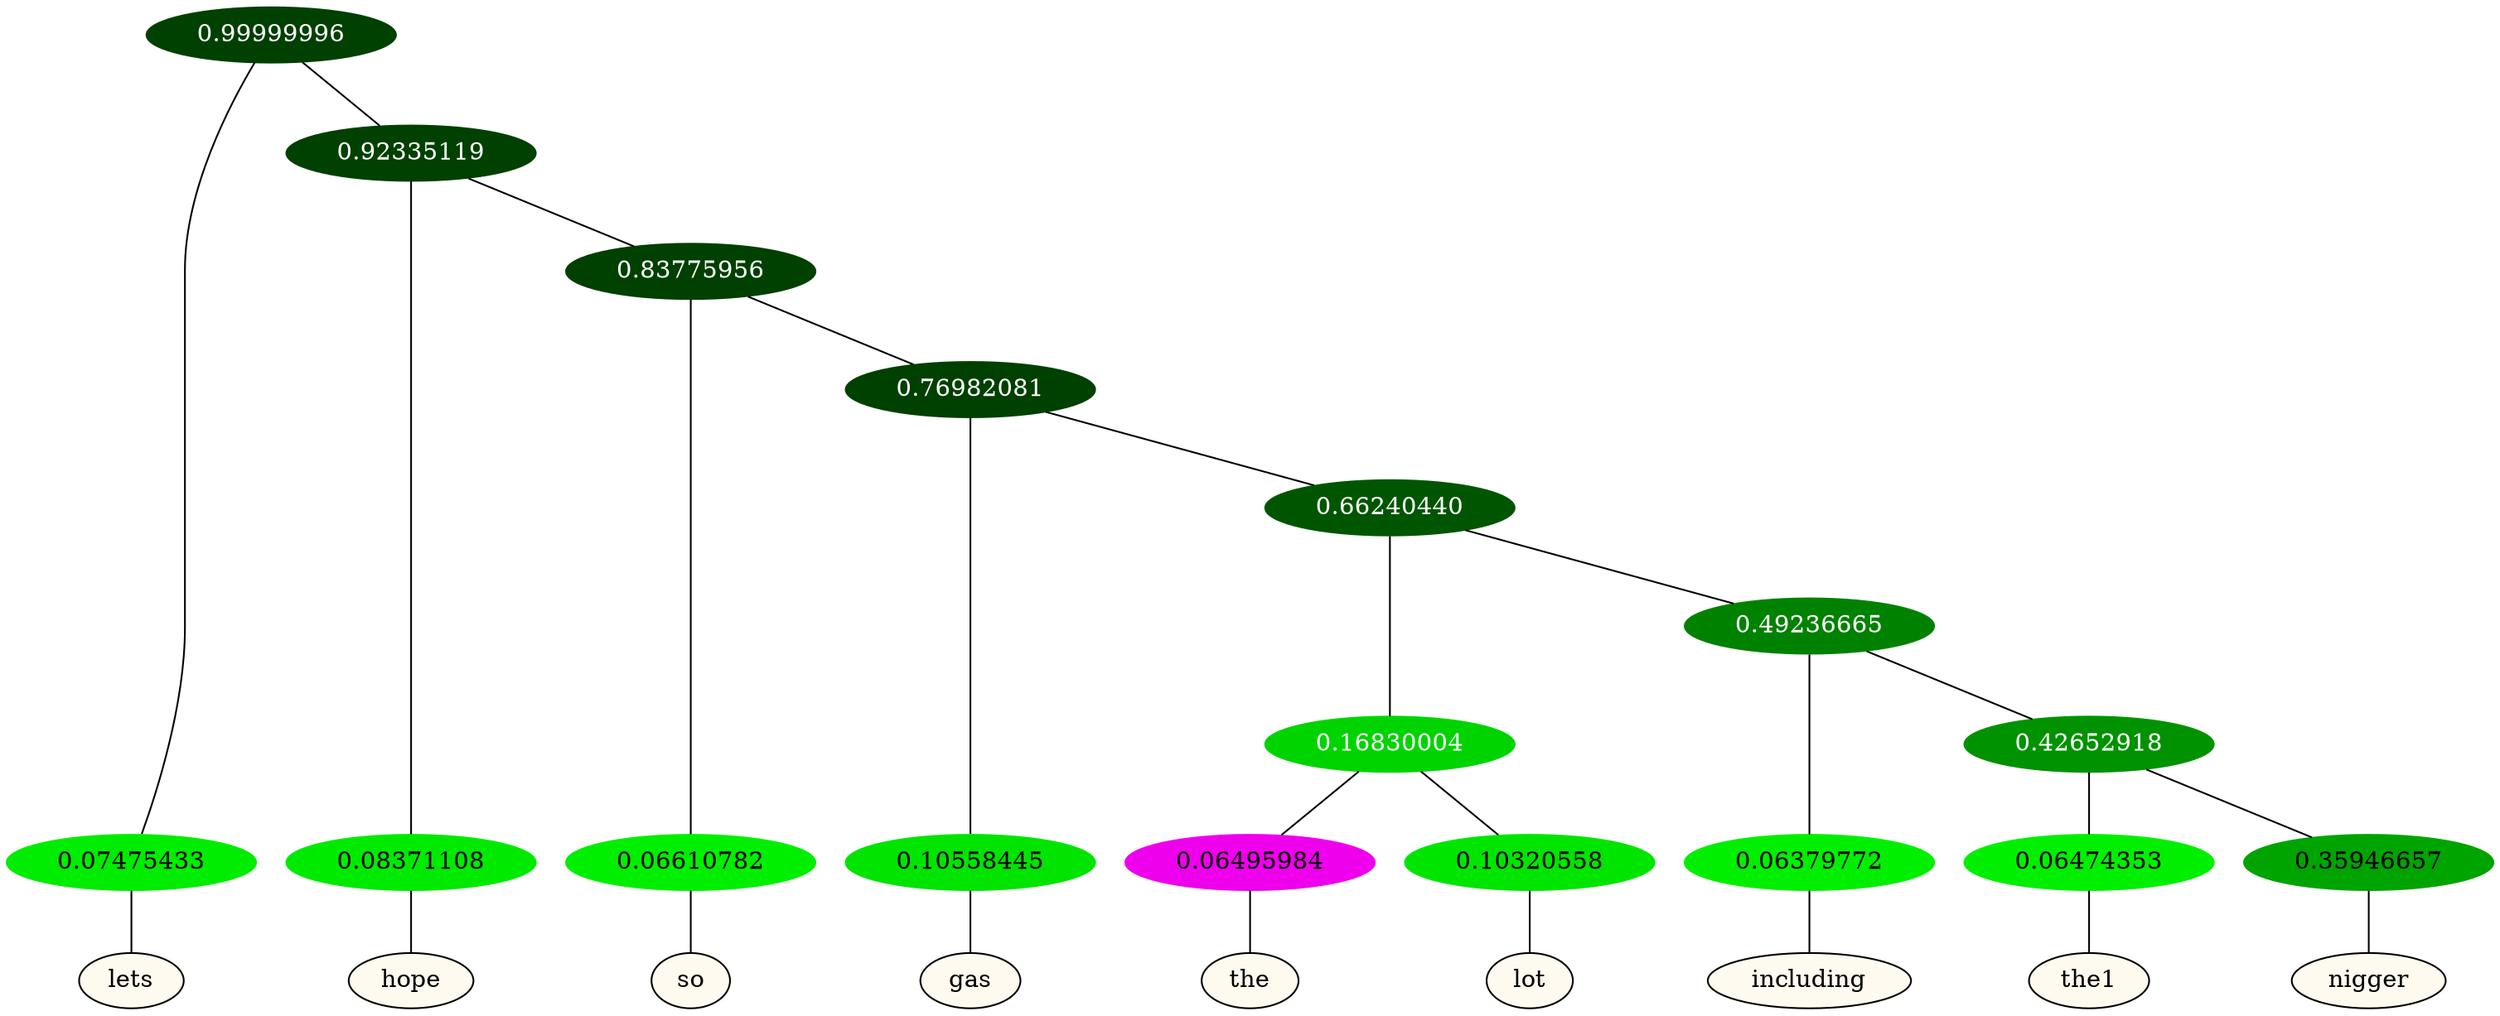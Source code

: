 graph {
	node [format=png height=0.15 nodesep=0.001 ordering=out overlap=prism overlap_scaling=0.01 ranksep=0.001 ratio=0.2 style=filled width=0.15]
	{
		rank=same
		a_w_1 [label=lets color=black fillcolor=floralwhite style="filled,solid"]
		a_w_3 [label=hope color=black fillcolor=floralwhite style="filled,solid"]
		a_w_5 [label=so color=black fillcolor=floralwhite style="filled,solid"]
		a_w_7 [label=gas color=black fillcolor=floralwhite style="filled,solid"]
		a_w_11 [label=the color=black fillcolor=floralwhite style="filled,solid"]
		a_w_12 [label=lot color=black fillcolor=floralwhite style="filled,solid"]
		a_w_13 [label=including color=black fillcolor=floralwhite style="filled,solid"]
		a_w_15 [label=the1 color=black fillcolor=floralwhite style="filled,solid"]
		a_w_16 [label=nigger color=black fillcolor=floralwhite style="filled,solid"]
	}
	a_n_1 -- a_w_1
	a_n_3 -- a_w_3
	a_n_5 -- a_w_5
	a_n_7 -- a_w_7
	a_n_11 -- a_w_11
	a_n_12 -- a_w_12
	a_n_13 -- a_w_13
	a_n_15 -- a_w_15
	a_n_16 -- a_w_16
	{
		rank=same
		a_n_1 [label=0.07475433 color="0.334 1.000 0.925" fontcolor=black]
		a_n_3 [label=0.08371108 color="0.334 1.000 0.916" fontcolor=black]
		a_n_5 [label=0.06610782 color="0.334 1.000 0.934" fontcolor=black]
		a_n_7 [label=0.10558445 color="0.334 1.000 0.894" fontcolor=black]
		a_n_11 [label=0.06495984 color="0.835 1.000 0.935" fontcolor=black]
		a_n_12 [label=0.10320558 color="0.334 1.000 0.897" fontcolor=black]
		a_n_13 [label=0.06379772 color="0.334 1.000 0.936" fontcolor=black]
		a_n_15 [label=0.06474353 color="0.334 1.000 0.935" fontcolor=black]
		a_n_16 [label=0.35946657 color="0.334 1.000 0.641" fontcolor=black]
	}
	a_n_0 [label=0.99999996 color="0.334 1.000 0.250" fontcolor=grey99]
	a_n_0 -- a_n_1
	a_n_2 [label=0.92335119 color="0.334 1.000 0.250" fontcolor=grey99]
	a_n_0 -- a_n_2
	a_n_2 -- a_n_3
	a_n_4 [label=0.83775956 color="0.334 1.000 0.250" fontcolor=grey99]
	a_n_2 -- a_n_4
	a_n_4 -- a_n_5
	a_n_6 [label=0.76982081 color="0.334 1.000 0.250" fontcolor=grey99]
	a_n_4 -- a_n_6
	a_n_6 -- a_n_7
	a_n_8 [label=0.66240440 color="0.334 1.000 0.338" fontcolor=grey99]
	a_n_6 -- a_n_8
	a_n_9 [label=0.16830004 color="0.334 1.000 0.832" fontcolor=grey99]
	a_n_8 -- a_n_9
	a_n_10 [label=0.49236665 color="0.334 1.000 0.508" fontcolor=grey99]
	a_n_8 -- a_n_10
	a_n_9 -- a_n_11
	a_n_9 -- a_n_12
	a_n_10 -- a_n_13
	a_n_14 [label=0.42652918 color="0.334 1.000 0.573" fontcolor=grey99]
	a_n_10 -- a_n_14
	a_n_14 -- a_n_15
	a_n_14 -- a_n_16
}
